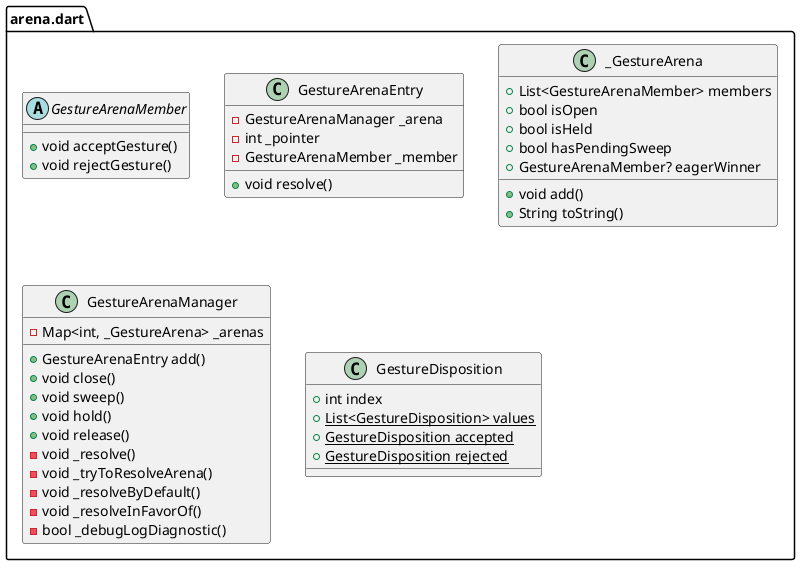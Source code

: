 @startuml
set namespaceSeparator ::

abstract class "arena.dart::GestureArenaMember" {
  +void acceptGesture()
  +void rejectGesture()
}

class "arena.dart::GestureArenaEntry" {
  -GestureArenaManager _arena
  -int _pointer
  -GestureArenaMember _member
  +void resolve()
}

class "arena.dart::_GestureArena" {
  +List<GestureArenaMember> members
  +bool isOpen
  +bool isHeld
  +bool hasPendingSweep
  +GestureArenaMember? eagerWinner
  +void add()
  +String toString()
}

class "arena.dart::GestureArenaManager" {
  -Map<int, _GestureArena> _arenas
  +GestureArenaEntry add()
  +void close()
  +void sweep()
  +void hold()
  +void release()
  -void _resolve()
  -void _tryToResolveArena()
  -void _resolveByDefault()
  -void _resolveInFavorOf()
  -bool _debugLogDiagnostic()
}

class "arena.dart::GestureDisposition" {
  +int index
  {static} +List<GestureDisposition> values
  {static} +GestureDisposition accepted
  {static} +GestureDisposition rejected
}


@enduml
